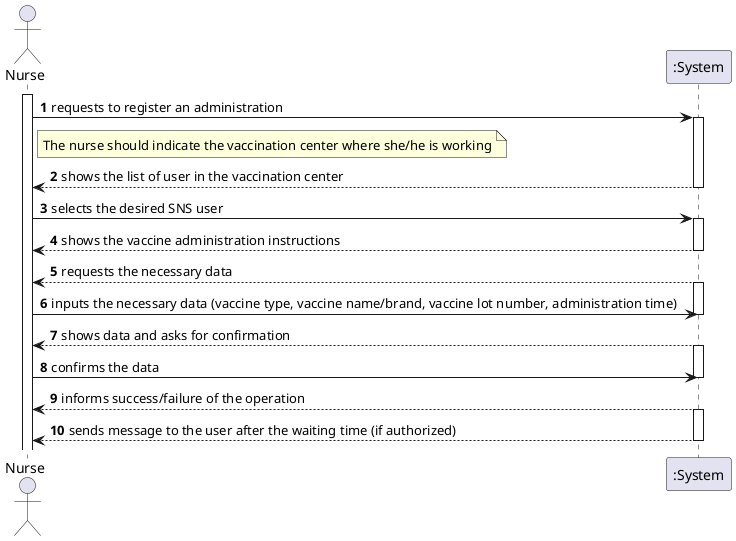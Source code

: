 @startuml
'https://plantuml.com/class-diagram

autonumber

actor "Nurse" as user

activate user

user -> ":System" : requests to register an administration
activate ":System"
note right user : The nurse should indicate the vaccination center where she/he is working
":System" --> user : shows the list of user in the vaccination center

deactivate ":System"

user -> ":System" : selects the desired SNS user

activate ":System"

":System" --> user : shows the vaccine administration instructions
deactivate ":System"

":System" --> user : requests the necessary data
activate ":System"

user -> ":System" : inputs the necessary data (vaccine type, vaccine name/brand, vaccine lot number, administration time)
deactivate ":System"

":System" --> user : shows data and asks for confirmation
activate ":System"

user -> ":System" : confirms the data
deactivate ":System"

":System" --> user : informs success/failure of the operation
activate ":System"
":System" --> user : sends message to the user after the waiting time (if authorized)
deactivate ":System"
@enduml